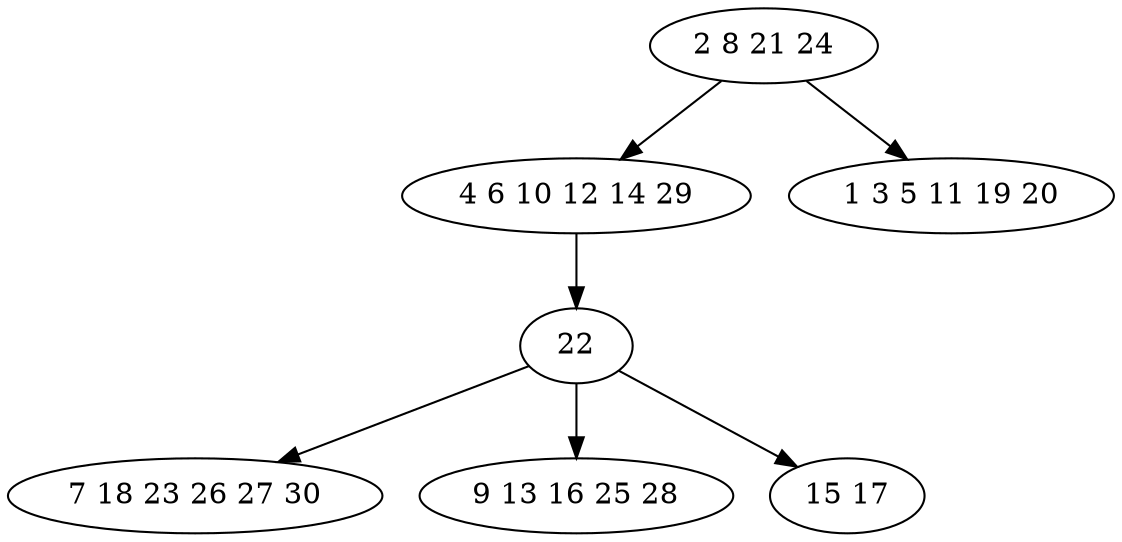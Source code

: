 digraph true_tree {
	"0" -> "1"
	"0" -> "2"
	"1" -> "3"
	"3" -> "4"
	"3" -> "5"
	"3" -> "6"
	"0" [label="2 8 21 24"];
	"1" [label="4 6 10 12 14 29"];
	"2" [label="1 3 5 11 19 20"];
	"3" [label="22"];
	"4" [label="7 18 23 26 27 30"];
	"5" [label="9 13 16 25 28"];
	"6" [label="15 17"];
}
